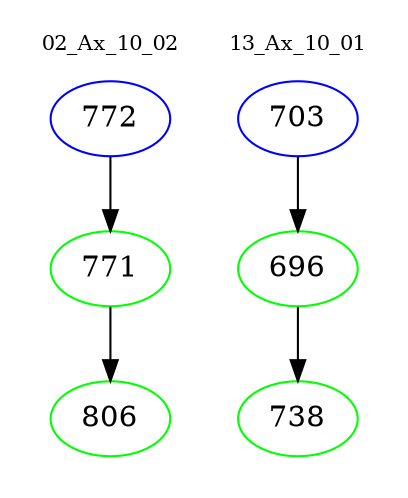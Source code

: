digraph{
subgraph cluster_0 {
color = white
label = "02_Ax_10_02";
fontsize=10;
T0_772 [label="772", color="blue"]
T0_772 -> T0_771 [color="black"]
T0_771 [label="771", color="green"]
T0_771 -> T0_806 [color="black"]
T0_806 [label="806", color="green"]
}
subgraph cluster_1 {
color = white
label = "13_Ax_10_01";
fontsize=10;
T1_703 [label="703", color="blue"]
T1_703 -> T1_696 [color="black"]
T1_696 [label="696", color="green"]
T1_696 -> T1_738 [color="black"]
T1_738 [label="738", color="green"]
}
}
